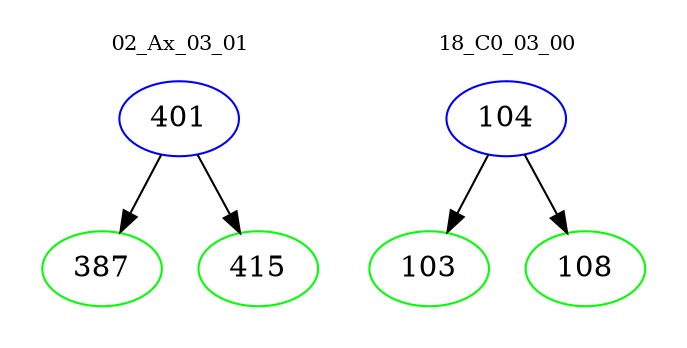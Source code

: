 digraph{
subgraph cluster_0 {
color = white
label = "02_Ax_03_01";
fontsize=10;
T0_401 [label="401", color="blue"]
T0_401 -> T0_387 [color="black"]
T0_387 [label="387", color="green"]
T0_401 -> T0_415 [color="black"]
T0_415 [label="415", color="green"]
}
subgraph cluster_1 {
color = white
label = "18_C0_03_00";
fontsize=10;
T1_104 [label="104", color="blue"]
T1_104 -> T1_103 [color="black"]
T1_103 [label="103", color="green"]
T1_104 -> T1_108 [color="black"]
T1_108 [label="108", color="green"]
}
}

